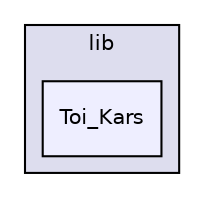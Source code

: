 digraph "lib/Toi_Kars" {
  compound=true
  node [ fontsize="10", fontname="Helvetica"];
  edge [ labelfontsize="10", labelfontname="Helvetica"];
  subgraph clusterdir_97aefd0d527b934f1d99a682da8fe6a9 {
    graph [ bgcolor="#ddddee", pencolor="black", label="lib" fontname="Helvetica", fontsize="10", URL="dir_97aefd0d527b934f1d99a682da8fe6a9.html"]
  dir_fbe2a6961606ca91fc89909f3f8de805 [shape=box, label="Toi_Kars", style="filled", fillcolor="#eeeeff", pencolor="black", URL="dir_fbe2a6961606ca91fc89909f3f8de805.html"];
  }
}
